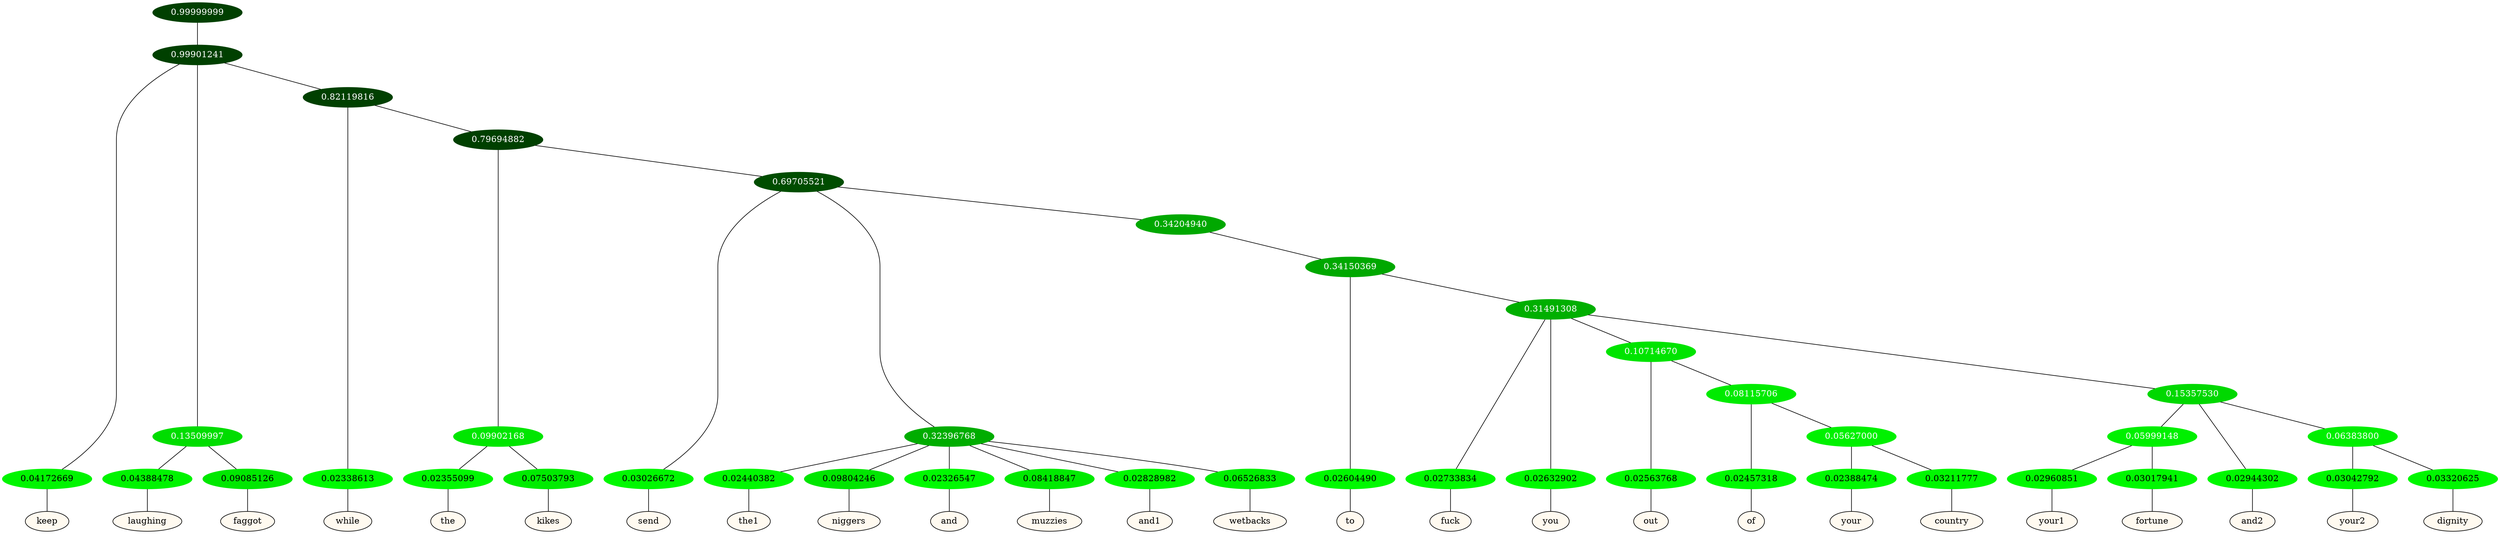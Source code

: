 graph {
	node [format=png height=0.15 nodesep=0.001 ordering=out overlap=prism overlap_scaling=0.01 ranksep=0.001 ratio=0.2 style=filled width=0.15]
	{
		rank=same
		a_w_2 [label=keep color=black fillcolor=floralwhite style="filled,solid"]
		a_w_5 [label=laughing color=black fillcolor=floralwhite style="filled,solid"]
		a_w_6 [label=faggot color=black fillcolor=floralwhite style="filled,solid"]
		a_w_7 [label=while color=black fillcolor=floralwhite style="filled,solid"]
		a_w_11 [label=the color=black fillcolor=floralwhite style="filled,solid"]
		a_w_12 [label=kikes color=black fillcolor=floralwhite style="filled,solid"]
		a_w_13 [label=send color=black fillcolor=floralwhite style="filled,solid"]
		a_w_16 [label=the1 color=black fillcolor=floralwhite style="filled,solid"]
		a_w_17 [label=niggers color=black fillcolor=floralwhite style="filled,solid"]
		a_w_18 [label=and color=black fillcolor=floralwhite style="filled,solid"]
		a_w_19 [label=muzzies color=black fillcolor=floralwhite style="filled,solid"]
		a_w_20 [label=and1 color=black fillcolor=floralwhite style="filled,solid"]
		a_w_21 [label=wetbacks color=black fillcolor=floralwhite style="filled,solid"]
		a_w_23 [label=to color=black fillcolor=floralwhite style="filled,solid"]
		a_w_25 [label=fuck color=black fillcolor=floralwhite style="filled,solid"]
		a_w_26 [label=you color=black fillcolor=floralwhite style="filled,solid"]
		a_w_29 [label=out color=black fillcolor=floralwhite style="filled,solid"]
		a_w_34 [label=of color=black fillcolor=floralwhite style="filled,solid"]
		a_w_40 [label=your color=black fillcolor=floralwhite style="filled,solid"]
		a_w_41 [label=country color=black fillcolor=floralwhite style="filled,solid"]
		a_w_36 [label=your1 color=black fillcolor=floralwhite style="filled,solid"]
		a_w_37 [label=fortune color=black fillcolor=floralwhite style="filled,solid"]
		a_w_32 [label=and2 color=black fillcolor=floralwhite style="filled,solid"]
		a_w_38 [label=your2 color=black fillcolor=floralwhite style="filled,solid"]
		a_w_39 [label=dignity color=black fillcolor=floralwhite style="filled,solid"]
	}
	a_n_2 -- a_w_2
	a_n_5 -- a_w_5
	a_n_6 -- a_w_6
	a_n_7 -- a_w_7
	a_n_11 -- a_w_11
	a_n_12 -- a_w_12
	a_n_13 -- a_w_13
	a_n_16 -- a_w_16
	a_n_17 -- a_w_17
	a_n_18 -- a_w_18
	a_n_19 -- a_w_19
	a_n_20 -- a_w_20
	a_n_21 -- a_w_21
	a_n_23 -- a_w_23
	a_n_25 -- a_w_25
	a_n_26 -- a_w_26
	a_n_29 -- a_w_29
	a_n_34 -- a_w_34
	a_n_40 -- a_w_40
	a_n_41 -- a_w_41
	a_n_36 -- a_w_36
	a_n_37 -- a_w_37
	a_n_32 -- a_w_32
	a_n_38 -- a_w_38
	a_n_39 -- a_w_39
	{
		rank=same
		a_n_2 [label=0.04172669 color="0.334 1.000 0.958" fontcolor=black]
		a_n_5 [label=0.04388478 color="0.334 1.000 0.956" fontcolor=black]
		a_n_6 [label=0.09085126 color="0.334 1.000 0.909" fontcolor=black]
		a_n_7 [label=0.02338613 color="0.334 1.000 0.977" fontcolor=black]
		a_n_11 [label=0.02355099 color="0.334 1.000 0.976" fontcolor=black]
		a_n_12 [label=0.07503793 color="0.334 1.000 0.925" fontcolor=black]
		a_n_13 [label=0.03026672 color="0.334 1.000 0.970" fontcolor=black]
		a_n_16 [label=0.02440382 color="0.334 1.000 0.976" fontcolor=black]
		a_n_17 [label=0.09804246 color="0.334 1.000 0.902" fontcolor=black]
		a_n_18 [label=0.02326547 color="0.334 1.000 0.977" fontcolor=black]
		a_n_19 [label=0.08418847 color="0.334 1.000 0.916" fontcolor=black]
		a_n_20 [label=0.02828982 color="0.334 1.000 0.972" fontcolor=black]
		a_n_21 [label=0.06526833 color="0.334 1.000 0.935" fontcolor=black]
		a_n_23 [label=0.02604490 color="0.334 1.000 0.974" fontcolor=black]
		a_n_25 [label=0.02733834 color="0.334 1.000 0.973" fontcolor=black]
		a_n_26 [label=0.02632902 color="0.334 1.000 0.974" fontcolor=black]
		a_n_29 [label=0.02563768 color="0.334 1.000 0.974" fontcolor=black]
		a_n_34 [label=0.02457318 color="0.334 1.000 0.975" fontcolor=black]
		a_n_40 [label=0.02388474 color="0.334 1.000 0.976" fontcolor=black]
		a_n_41 [label=0.03211777 color="0.334 1.000 0.968" fontcolor=black]
		a_n_36 [label=0.02960851 color="0.334 1.000 0.970" fontcolor=black]
		a_n_37 [label=0.03017941 color="0.334 1.000 0.970" fontcolor=black]
		a_n_32 [label=0.02944302 color="0.334 1.000 0.971" fontcolor=black]
		a_n_38 [label=0.03042792 color="0.334 1.000 0.970" fontcolor=black]
		a_n_39 [label=0.03320625 color="0.334 1.000 0.967" fontcolor=black]
	}
	a_n_0 [label=0.99999999 color="0.334 1.000 0.250" fontcolor=grey99]
	a_n_1 [label=0.99901241 color="0.334 1.000 0.250" fontcolor=grey99]
	a_n_0 -- a_n_1
	a_n_1 -- a_n_2
	a_n_3 [label=0.13509997 color="0.334 1.000 0.865" fontcolor=grey99]
	a_n_1 -- a_n_3
	a_n_4 [label=0.82119816 color="0.334 1.000 0.250" fontcolor=grey99]
	a_n_1 -- a_n_4
	a_n_3 -- a_n_5
	a_n_3 -- a_n_6
	a_n_4 -- a_n_7
	a_n_8 [label=0.79694882 color="0.334 1.000 0.250" fontcolor=grey99]
	a_n_4 -- a_n_8
	a_n_9 [label=0.09902168 color="0.334 1.000 0.901" fontcolor=grey99]
	a_n_8 -- a_n_9
	a_n_10 [label=0.69705521 color="0.334 1.000 0.303" fontcolor=grey99]
	a_n_8 -- a_n_10
	a_n_9 -- a_n_11
	a_n_9 -- a_n_12
	a_n_10 -- a_n_13
	a_n_14 [label=0.32396768 color="0.334 1.000 0.676" fontcolor=grey99]
	a_n_10 -- a_n_14
	a_n_15 [label=0.34204940 color="0.334 1.000 0.658" fontcolor=grey99]
	a_n_10 -- a_n_15
	a_n_14 -- a_n_16
	a_n_14 -- a_n_17
	a_n_14 -- a_n_18
	a_n_14 -- a_n_19
	a_n_14 -- a_n_20
	a_n_14 -- a_n_21
	a_n_22 [label=0.34150369 color="0.334 1.000 0.658" fontcolor=grey99]
	a_n_15 -- a_n_22
	a_n_22 -- a_n_23
	a_n_24 [label=0.31491308 color="0.334 1.000 0.685" fontcolor=grey99]
	a_n_22 -- a_n_24
	a_n_24 -- a_n_25
	a_n_24 -- a_n_26
	a_n_27 [label=0.10714670 color="0.334 1.000 0.893" fontcolor=grey99]
	a_n_24 -- a_n_27
	a_n_28 [label=0.15357530 color="0.334 1.000 0.846" fontcolor=grey99]
	a_n_24 -- a_n_28
	a_n_27 -- a_n_29
	a_n_30 [label=0.08115706 color="0.334 1.000 0.919" fontcolor=grey99]
	a_n_27 -- a_n_30
	a_n_31 [label=0.05999148 color="0.334 1.000 0.940" fontcolor=grey99]
	a_n_28 -- a_n_31
	a_n_28 -- a_n_32
	a_n_33 [label=0.06383800 color="0.334 1.000 0.936" fontcolor=grey99]
	a_n_28 -- a_n_33
	a_n_30 -- a_n_34
	a_n_35 [label=0.05627000 color="0.334 1.000 0.944" fontcolor=grey99]
	a_n_30 -- a_n_35
	a_n_31 -- a_n_36
	a_n_31 -- a_n_37
	a_n_33 -- a_n_38
	a_n_33 -- a_n_39
	a_n_35 -- a_n_40
	a_n_35 -- a_n_41
}
